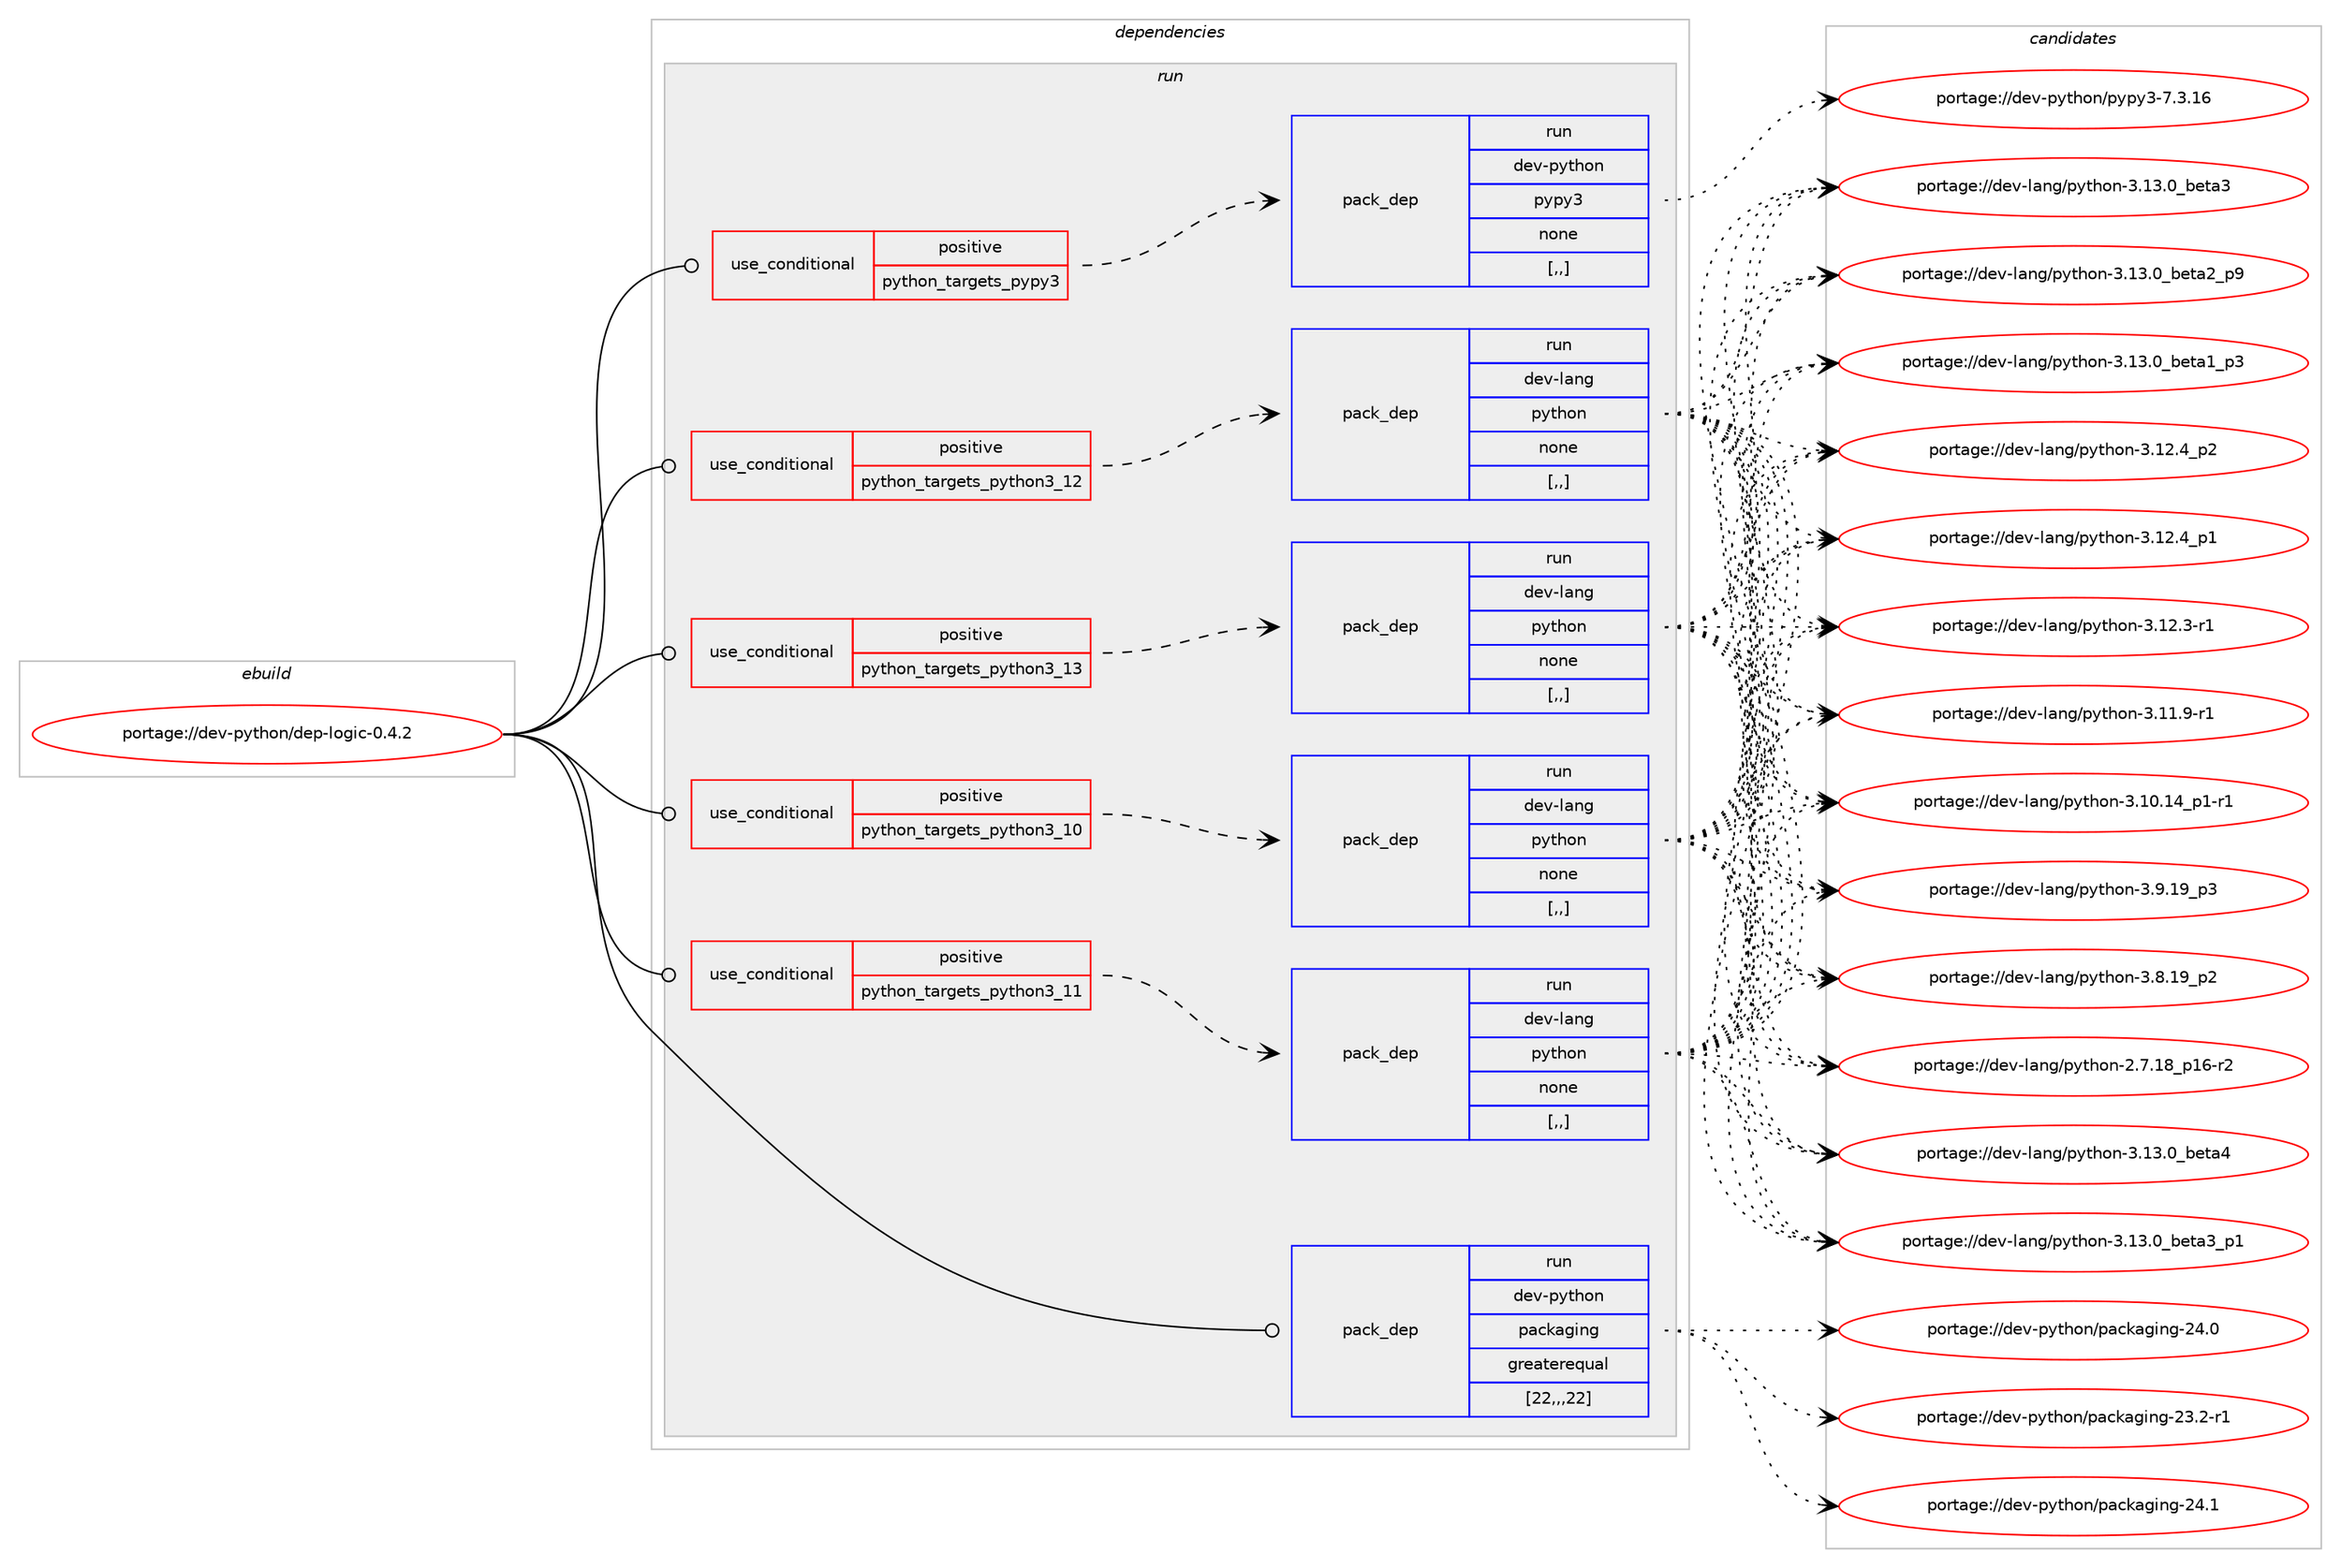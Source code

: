 digraph prolog {

# *************
# Graph options
# *************

newrank=true;
concentrate=true;
compound=true;
graph [rankdir=LR,fontname=Helvetica,fontsize=10,ranksep=1.5];#, ranksep=2.5, nodesep=0.2];
edge  [arrowhead=vee];
node  [fontname=Helvetica,fontsize=10];

# **********
# The ebuild
# **********

subgraph cluster_leftcol {
color=gray;
label=<<i>ebuild</i>>;
id [label="portage://dev-python/dep-logic-0.4.2", color=red, width=4, href="../dev-python/dep-logic-0.4.2.svg"];
}

# ****************
# The dependencies
# ****************

subgraph cluster_midcol {
color=gray;
label=<<i>dependencies</i>>;
subgraph cluster_compile {
fillcolor="#eeeeee";
style=filled;
label=<<i>compile</i>>;
}
subgraph cluster_compileandrun {
fillcolor="#eeeeee";
style=filled;
label=<<i>compile and run</i>>;
}
subgraph cluster_run {
fillcolor="#eeeeee";
style=filled;
label=<<i>run</i>>;
subgraph cond32330 {
dependency145357 [label=<<TABLE BORDER="0" CELLBORDER="1" CELLSPACING="0" CELLPADDING="4"><TR><TD ROWSPAN="3" CELLPADDING="10">use_conditional</TD></TR><TR><TD>positive</TD></TR><TR><TD>python_targets_pypy3</TD></TR></TABLE>>, shape=none, color=red];
subgraph pack111779 {
dependency145358 [label=<<TABLE BORDER="0" CELLBORDER="1" CELLSPACING="0" CELLPADDING="4" WIDTH="220"><TR><TD ROWSPAN="6" CELLPADDING="30">pack_dep</TD></TR><TR><TD WIDTH="110">run</TD></TR><TR><TD>dev-python</TD></TR><TR><TD>pypy3</TD></TR><TR><TD>none</TD></TR><TR><TD>[,,]</TD></TR></TABLE>>, shape=none, color=blue];
}
dependency145357:e -> dependency145358:w [weight=20,style="dashed",arrowhead="vee"];
}
id:e -> dependency145357:w [weight=20,style="solid",arrowhead="odot"];
subgraph cond32331 {
dependency145359 [label=<<TABLE BORDER="0" CELLBORDER="1" CELLSPACING="0" CELLPADDING="4"><TR><TD ROWSPAN="3" CELLPADDING="10">use_conditional</TD></TR><TR><TD>positive</TD></TR><TR><TD>python_targets_python3_10</TD></TR></TABLE>>, shape=none, color=red];
subgraph pack111780 {
dependency145360 [label=<<TABLE BORDER="0" CELLBORDER="1" CELLSPACING="0" CELLPADDING="4" WIDTH="220"><TR><TD ROWSPAN="6" CELLPADDING="30">pack_dep</TD></TR><TR><TD WIDTH="110">run</TD></TR><TR><TD>dev-lang</TD></TR><TR><TD>python</TD></TR><TR><TD>none</TD></TR><TR><TD>[,,]</TD></TR></TABLE>>, shape=none, color=blue];
}
dependency145359:e -> dependency145360:w [weight=20,style="dashed",arrowhead="vee"];
}
id:e -> dependency145359:w [weight=20,style="solid",arrowhead="odot"];
subgraph cond32332 {
dependency145361 [label=<<TABLE BORDER="0" CELLBORDER="1" CELLSPACING="0" CELLPADDING="4"><TR><TD ROWSPAN="3" CELLPADDING="10">use_conditional</TD></TR><TR><TD>positive</TD></TR><TR><TD>python_targets_python3_11</TD></TR></TABLE>>, shape=none, color=red];
subgraph pack111781 {
dependency145362 [label=<<TABLE BORDER="0" CELLBORDER="1" CELLSPACING="0" CELLPADDING="4" WIDTH="220"><TR><TD ROWSPAN="6" CELLPADDING="30">pack_dep</TD></TR><TR><TD WIDTH="110">run</TD></TR><TR><TD>dev-lang</TD></TR><TR><TD>python</TD></TR><TR><TD>none</TD></TR><TR><TD>[,,]</TD></TR></TABLE>>, shape=none, color=blue];
}
dependency145361:e -> dependency145362:w [weight=20,style="dashed",arrowhead="vee"];
}
id:e -> dependency145361:w [weight=20,style="solid",arrowhead="odot"];
subgraph cond32333 {
dependency145363 [label=<<TABLE BORDER="0" CELLBORDER="1" CELLSPACING="0" CELLPADDING="4"><TR><TD ROWSPAN="3" CELLPADDING="10">use_conditional</TD></TR><TR><TD>positive</TD></TR><TR><TD>python_targets_python3_12</TD></TR></TABLE>>, shape=none, color=red];
subgraph pack111782 {
dependency145364 [label=<<TABLE BORDER="0" CELLBORDER="1" CELLSPACING="0" CELLPADDING="4" WIDTH="220"><TR><TD ROWSPAN="6" CELLPADDING="30">pack_dep</TD></TR><TR><TD WIDTH="110">run</TD></TR><TR><TD>dev-lang</TD></TR><TR><TD>python</TD></TR><TR><TD>none</TD></TR><TR><TD>[,,]</TD></TR></TABLE>>, shape=none, color=blue];
}
dependency145363:e -> dependency145364:w [weight=20,style="dashed",arrowhead="vee"];
}
id:e -> dependency145363:w [weight=20,style="solid",arrowhead="odot"];
subgraph cond32334 {
dependency145365 [label=<<TABLE BORDER="0" CELLBORDER="1" CELLSPACING="0" CELLPADDING="4"><TR><TD ROWSPAN="3" CELLPADDING="10">use_conditional</TD></TR><TR><TD>positive</TD></TR><TR><TD>python_targets_python3_13</TD></TR></TABLE>>, shape=none, color=red];
subgraph pack111783 {
dependency145366 [label=<<TABLE BORDER="0" CELLBORDER="1" CELLSPACING="0" CELLPADDING="4" WIDTH="220"><TR><TD ROWSPAN="6" CELLPADDING="30">pack_dep</TD></TR><TR><TD WIDTH="110">run</TD></TR><TR><TD>dev-lang</TD></TR><TR><TD>python</TD></TR><TR><TD>none</TD></TR><TR><TD>[,,]</TD></TR></TABLE>>, shape=none, color=blue];
}
dependency145365:e -> dependency145366:w [weight=20,style="dashed",arrowhead="vee"];
}
id:e -> dependency145365:w [weight=20,style="solid",arrowhead="odot"];
subgraph pack111784 {
dependency145367 [label=<<TABLE BORDER="0" CELLBORDER="1" CELLSPACING="0" CELLPADDING="4" WIDTH="220"><TR><TD ROWSPAN="6" CELLPADDING="30">pack_dep</TD></TR><TR><TD WIDTH="110">run</TD></TR><TR><TD>dev-python</TD></TR><TR><TD>packaging</TD></TR><TR><TD>greaterequal</TD></TR><TR><TD>[22,,,22]</TD></TR></TABLE>>, shape=none, color=blue];
}
id:e -> dependency145367:w [weight=20,style="solid",arrowhead="odot"];
}
}

# **************
# The candidates
# **************

subgraph cluster_choices {
rank=same;
color=gray;
label=<<i>candidates</i>>;

subgraph choice111779 {
color=black;
nodesep=1;
choice10010111845112121116104111110471121211121215145554651464954 [label="portage://dev-python/pypy3-7.3.16", color=red, width=4,href="../dev-python/pypy3-7.3.16.svg"];
dependency145358:e -> choice10010111845112121116104111110471121211121215145554651464954:w [style=dotted,weight="100"];
}
subgraph choice111780 {
color=black;
nodesep=1;
choice1001011184510897110103471121211161041111104551464951464895981011169752 [label="portage://dev-lang/python-3.13.0_beta4", color=red, width=4,href="../dev-lang/python-3.13.0_beta4.svg"];
choice10010111845108971101034711212111610411111045514649514648959810111697519511249 [label="portage://dev-lang/python-3.13.0_beta3_p1", color=red, width=4,href="../dev-lang/python-3.13.0_beta3_p1.svg"];
choice1001011184510897110103471121211161041111104551464951464895981011169751 [label="portage://dev-lang/python-3.13.0_beta3", color=red, width=4,href="../dev-lang/python-3.13.0_beta3.svg"];
choice10010111845108971101034711212111610411111045514649514648959810111697509511257 [label="portage://dev-lang/python-3.13.0_beta2_p9", color=red, width=4,href="../dev-lang/python-3.13.0_beta2_p9.svg"];
choice10010111845108971101034711212111610411111045514649514648959810111697499511251 [label="portage://dev-lang/python-3.13.0_beta1_p3", color=red, width=4,href="../dev-lang/python-3.13.0_beta1_p3.svg"];
choice100101118451089711010347112121116104111110455146495046529511250 [label="portage://dev-lang/python-3.12.4_p2", color=red, width=4,href="../dev-lang/python-3.12.4_p2.svg"];
choice100101118451089711010347112121116104111110455146495046529511249 [label="portage://dev-lang/python-3.12.4_p1", color=red, width=4,href="../dev-lang/python-3.12.4_p1.svg"];
choice100101118451089711010347112121116104111110455146495046514511449 [label="portage://dev-lang/python-3.12.3-r1", color=red, width=4,href="../dev-lang/python-3.12.3-r1.svg"];
choice100101118451089711010347112121116104111110455146494946574511449 [label="portage://dev-lang/python-3.11.9-r1", color=red, width=4,href="../dev-lang/python-3.11.9-r1.svg"];
choice100101118451089711010347112121116104111110455146494846495295112494511449 [label="portage://dev-lang/python-3.10.14_p1-r1", color=red, width=4,href="../dev-lang/python-3.10.14_p1-r1.svg"];
choice100101118451089711010347112121116104111110455146574649579511251 [label="portage://dev-lang/python-3.9.19_p3", color=red, width=4,href="../dev-lang/python-3.9.19_p3.svg"];
choice100101118451089711010347112121116104111110455146564649579511250 [label="portage://dev-lang/python-3.8.19_p2", color=red, width=4,href="../dev-lang/python-3.8.19_p2.svg"];
choice100101118451089711010347112121116104111110455046554649569511249544511450 [label="portage://dev-lang/python-2.7.18_p16-r2", color=red, width=4,href="../dev-lang/python-2.7.18_p16-r2.svg"];
dependency145360:e -> choice1001011184510897110103471121211161041111104551464951464895981011169752:w [style=dotted,weight="100"];
dependency145360:e -> choice10010111845108971101034711212111610411111045514649514648959810111697519511249:w [style=dotted,weight="100"];
dependency145360:e -> choice1001011184510897110103471121211161041111104551464951464895981011169751:w [style=dotted,weight="100"];
dependency145360:e -> choice10010111845108971101034711212111610411111045514649514648959810111697509511257:w [style=dotted,weight="100"];
dependency145360:e -> choice10010111845108971101034711212111610411111045514649514648959810111697499511251:w [style=dotted,weight="100"];
dependency145360:e -> choice100101118451089711010347112121116104111110455146495046529511250:w [style=dotted,weight="100"];
dependency145360:e -> choice100101118451089711010347112121116104111110455146495046529511249:w [style=dotted,weight="100"];
dependency145360:e -> choice100101118451089711010347112121116104111110455146495046514511449:w [style=dotted,weight="100"];
dependency145360:e -> choice100101118451089711010347112121116104111110455146494946574511449:w [style=dotted,weight="100"];
dependency145360:e -> choice100101118451089711010347112121116104111110455146494846495295112494511449:w [style=dotted,weight="100"];
dependency145360:e -> choice100101118451089711010347112121116104111110455146574649579511251:w [style=dotted,weight="100"];
dependency145360:e -> choice100101118451089711010347112121116104111110455146564649579511250:w [style=dotted,weight="100"];
dependency145360:e -> choice100101118451089711010347112121116104111110455046554649569511249544511450:w [style=dotted,weight="100"];
}
subgraph choice111781 {
color=black;
nodesep=1;
choice1001011184510897110103471121211161041111104551464951464895981011169752 [label="portage://dev-lang/python-3.13.0_beta4", color=red, width=4,href="../dev-lang/python-3.13.0_beta4.svg"];
choice10010111845108971101034711212111610411111045514649514648959810111697519511249 [label="portage://dev-lang/python-3.13.0_beta3_p1", color=red, width=4,href="../dev-lang/python-3.13.0_beta3_p1.svg"];
choice1001011184510897110103471121211161041111104551464951464895981011169751 [label="portage://dev-lang/python-3.13.0_beta3", color=red, width=4,href="../dev-lang/python-3.13.0_beta3.svg"];
choice10010111845108971101034711212111610411111045514649514648959810111697509511257 [label="portage://dev-lang/python-3.13.0_beta2_p9", color=red, width=4,href="../dev-lang/python-3.13.0_beta2_p9.svg"];
choice10010111845108971101034711212111610411111045514649514648959810111697499511251 [label="portage://dev-lang/python-3.13.0_beta1_p3", color=red, width=4,href="../dev-lang/python-3.13.0_beta1_p3.svg"];
choice100101118451089711010347112121116104111110455146495046529511250 [label="portage://dev-lang/python-3.12.4_p2", color=red, width=4,href="../dev-lang/python-3.12.4_p2.svg"];
choice100101118451089711010347112121116104111110455146495046529511249 [label="portage://dev-lang/python-3.12.4_p1", color=red, width=4,href="../dev-lang/python-3.12.4_p1.svg"];
choice100101118451089711010347112121116104111110455146495046514511449 [label="portage://dev-lang/python-3.12.3-r1", color=red, width=4,href="../dev-lang/python-3.12.3-r1.svg"];
choice100101118451089711010347112121116104111110455146494946574511449 [label="portage://dev-lang/python-3.11.9-r1", color=red, width=4,href="../dev-lang/python-3.11.9-r1.svg"];
choice100101118451089711010347112121116104111110455146494846495295112494511449 [label="portage://dev-lang/python-3.10.14_p1-r1", color=red, width=4,href="../dev-lang/python-3.10.14_p1-r1.svg"];
choice100101118451089711010347112121116104111110455146574649579511251 [label="portage://dev-lang/python-3.9.19_p3", color=red, width=4,href="../dev-lang/python-3.9.19_p3.svg"];
choice100101118451089711010347112121116104111110455146564649579511250 [label="portage://dev-lang/python-3.8.19_p2", color=red, width=4,href="../dev-lang/python-3.8.19_p2.svg"];
choice100101118451089711010347112121116104111110455046554649569511249544511450 [label="portage://dev-lang/python-2.7.18_p16-r2", color=red, width=4,href="../dev-lang/python-2.7.18_p16-r2.svg"];
dependency145362:e -> choice1001011184510897110103471121211161041111104551464951464895981011169752:w [style=dotted,weight="100"];
dependency145362:e -> choice10010111845108971101034711212111610411111045514649514648959810111697519511249:w [style=dotted,weight="100"];
dependency145362:e -> choice1001011184510897110103471121211161041111104551464951464895981011169751:w [style=dotted,weight="100"];
dependency145362:e -> choice10010111845108971101034711212111610411111045514649514648959810111697509511257:w [style=dotted,weight="100"];
dependency145362:e -> choice10010111845108971101034711212111610411111045514649514648959810111697499511251:w [style=dotted,weight="100"];
dependency145362:e -> choice100101118451089711010347112121116104111110455146495046529511250:w [style=dotted,weight="100"];
dependency145362:e -> choice100101118451089711010347112121116104111110455146495046529511249:w [style=dotted,weight="100"];
dependency145362:e -> choice100101118451089711010347112121116104111110455146495046514511449:w [style=dotted,weight="100"];
dependency145362:e -> choice100101118451089711010347112121116104111110455146494946574511449:w [style=dotted,weight="100"];
dependency145362:e -> choice100101118451089711010347112121116104111110455146494846495295112494511449:w [style=dotted,weight="100"];
dependency145362:e -> choice100101118451089711010347112121116104111110455146574649579511251:w [style=dotted,weight="100"];
dependency145362:e -> choice100101118451089711010347112121116104111110455146564649579511250:w [style=dotted,weight="100"];
dependency145362:e -> choice100101118451089711010347112121116104111110455046554649569511249544511450:w [style=dotted,weight="100"];
}
subgraph choice111782 {
color=black;
nodesep=1;
choice1001011184510897110103471121211161041111104551464951464895981011169752 [label="portage://dev-lang/python-3.13.0_beta4", color=red, width=4,href="../dev-lang/python-3.13.0_beta4.svg"];
choice10010111845108971101034711212111610411111045514649514648959810111697519511249 [label="portage://dev-lang/python-3.13.0_beta3_p1", color=red, width=4,href="../dev-lang/python-3.13.0_beta3_p1.svg"];
choice1001011184510897110103471121211161041111104551464951464895981011169751 [label="portage://dev-lang/python-3.13.0_beta3", color=red, width=4,href="../dev-lang/python-3.13.0_beta3.svg"];
choice10010111845108971101034711212111610411111045514649514648959810111697509511257 [label="portage://dev-lang/python-3.13.0_beta2_p9", color=red, width=4,href="../dev-lang/python-3.13.0_beta2_p9.svg"];
choice10010111845108971101034711212111610411111045514649514648959810111697499511251 [label="portage://dev-lang/python-3.13.0_beta1_p3", color=red, width=4,href="../dev-lang/python-3.13.0_beta1_p3.svg"];
choice100101118451089711010347112121116104111110455146495046529511250 [label="portage://dev-lang/python-3.12.4_p2", color=red, width=4,href="../dev-lang/python-3.12.4_p2.svg"];
choice100101118451089711010347112121116104111110455146495046529511249 [label="portage://dev-lang/python-3.12.4_p1", color=red, width=4,href="../dev-lang/python-3.12.4_p1.svg"];
choice100101118451089711010347112121116104111110455146495046514511449 [label="portage://dev-lang/python-3.12.3-r1", color=red, width=4,href="../dev-lang/python-3.12.3-r1.svg"];
choice100101118451089711010347112121116104111110455146494946574511449 [label="portage://dev-lang/python-3.11.9-r1", color=red, width=4,href="../dev-lang/python-3.11.9-r1.svg"];
choice100101118451089711010347112121116104111110455146494846495295112494511449 [label="portage://dev-lang/python-3.10.14_p1-r1", color=red, width=4,href="../dev-lang/python-3.10.14_p1-r1.svg"];
choice100101118451089711010347112121116104111110455146574649579511251 [label="portage://dev-lang/python-3.9.19_p3", color=red, width=4,href="../dev-lang/python-3.9.19_p3.svg"];
choice100101118451089711010347112121116104111110455146564649579511250 [label="portage://dev-lang/python-3.8.19_p2", color=red, width=4,href="../dev-lang/python-3.8.19_p2.svg"];
choice100101118451089711010347112121116104111110455046554649569511249544511450 [label="portage://dev-lang/python-2.7.18_p16-r2", color=red, width=4,href="../dev-lang/python-2.7.18_p16-r2.svg"];
dependency145364:e -> choice1001011184510897110103471121211161041111104551464951464895981011169752:w [style=dotted,weight="100"];
dependency145364:e -> choice10010111845108971101034711212111610411111045514649514648959810111697519511249:w [style=dotted,weight="100"];
dependency145364:e -> choice1001011184510897110103471121211161041111104551464951464895981011169751:w [style=dotted,weight="100"];
dependency145364:e -> choice10010111845108971101034711212111610411111045514649514648959810111697509511257:w [style=dotted,weight="100"];
dependency145364:e -> choice10010111845108971101034711212111610411111045514649514648959810111697499511251:w [style=dotted,weight="100"];
dependency145364:e -> choice100101118451089711010347112121116104111110455146495046529511250:w [style=dotted,weight="100"];
dependency145364:e -> choice100101118451089711010347112121116104111110455146495046529511249:w [style=dotted,weight="100"];
dependency145364:e -> choice100101118451089711010347112121116104111110455146495046514511449:w [style=dotted,weight="100"];
dependency145364:e -> choice100101118451089711010347112121116104111110455146494946574511449:w [style=dotted,weight="100"];
dependency145364:e -> choice100101118451089711010347112121116104111110455146494846495295112494511449:w [style=dotted,weight="100"];
dependency145364:e -> choice100101118451089711010347112121116104111110455146574649579511251:w [style=dotted,weight="100"];
dependency145364:e -> choice100101118451089711010347112121116104111110455146564649579511250:w [style=dotted,weight="100"];
dependency145364:e -> choice100101118451089711010347112121116104111110455046554649569511249544511450:w [style=dotted,weight="100"];
}
subgraph choice111783 {
color=black;
nodesep=1;
choice1001011184510897110103471121211161041111104551464951464895981011169752 [label="portage://dev-lang/python-3.13.0_beta4", color=red, width=4,href="../dev-lang/python-3.13.0_beta4.svg"];
choice10010111845108971101034711212111610411111045514649514648959810111697519511249 [label="portage://dev-lang/python-3.13.0_beta3_p1", color=red, width=4,href="../dev-lang/python-3.13.0_beta3_p1.svg"];
choice1001011184510897110103471121211161041111104551464951464895981011169751 [label="portage://dev-lang/python-3.13.0_beta3", color=red, width=4,href="../dev-lang/python-3.13.0_beta3.svg"];
choice10010111845108971101034711212111610411111045514649514648959810111697509511257 [label="portage://dev-lang/python-3.13.0_beta2_p9", color=red, width=4,href="../dev-lang/python-3.13.0_beta2_p9.svg"];
choice10010111845108971101034711212111610411111045514649514648959810111697499511251 [label="portage://dev-lang/python-3.13.0_beta1_p3", color=red, width=4,href="../dev-lang/python-3.13.0_beta1_p3.svg"];
choice100101118451089711010347112121116104111110455146495046529511250 [label="portage://dev-lang/python-3.12.4_p2", color=red, width=4,href="../dev-lang/python-3.12.4_p2.svg"];
choice100101118451089711010347112121116104111110455146495046529511249 [label="portage://dev-lang/python-3.12.4_p1", color=red, width=4,href="../dev-lang/python-3.12.4_p1.svg"];
choice100101118451089711010347112121116104111110455146495046514511449 [label="portage://dev-lang/python-3.12.3-r1", color=red, width=4,href="../dev-lang/python-3.12.3-r1.svg"];
choice100101118451089711010347112121116104111110455146494946574511449 [label="portage://dev-lang/python-3.11.9-r1", color=red, width=4,href="../dev-lang/python-3.11.9-r1.svg"];
choice100101118451089711010347112121116104111110455146494846495295112494511449 [label="portage://dev-lang/python-3.10.14_p1-r1", color=red, width=4,href="../dev-lang/python-3.10.14_p1-r1.svg"];
choice100101118451089711010347112121116104111110455146574649579511251 [label="portage://dev-lang/python-3.9.19_p3", color=red, width=4,href="../dev-lang/python-3.9.19_p3.svg"];
choice100101118451089711010347112121116104111110455146564649579511250 [label="portage://dev-lang/python-3.8.19_p2", color=red, width=4,href="../dev-lang/python-3.8.19_p2.svg"];
choice100101118451089711010347112121116104111110455046554649569511249544511450 [label="portage://dev-lang/python-2.7.18_p16-r2", color=red, width=4,href="../dev-lang/python-2.7.18_p16-r2.svg"];
dependency145366:e -> choice1001011184510897110103471121211161041111104551464951464895981011169752:w [style=dotted,weight="100"];
dependency145366:e -> choice10010111845108971101034711212111610411111045514649514648959810111697519511249:w [style=dotted,weight="100"];
dependency145366:e -> choice1001011184510897110103471121211161041111104551464951464895981011169751:w [style=dotted,weight="100"];
dependency145366:e -> choice10010111845108971101034711212111610411111045514649514648959810111697509511257:w [style=dotted,weight="100"];
dependency145366:e -> choice10010111845108971101034711212111610411111045514649514648959810111697499511251:w [style=dotted,weight="100"];
dependency145366:e -> choice100101118451089711010347112121116104111110455146495046529511250:w [style=dotted,weight="100"];
dependency145366:e -> choice100101118451089711010347112121116104111110455146495046529511249:w [style=dotted,weight="100"];
dependency145366:e -> choice100101118451089711010347112121116104111110455146495046514511449:w [style=dotted,weight="100"];
dependency145366:e -> choice100101118451089711010347112121116104111110455146494946574511449:w [style=dotted,weight="100"];
dependency145366:e -> choice100101118451089711010347112121116104111110455146494846495295112494511449:w [style=dotted,weight="100"];
dependency145366:e -> choice100101118451089711010347112121116104111110455146574649579511251:w [style=dotted,weight="100"];
dependency145366:e -> choice100101118451089711010347112121116104111110455146564649579511250:w [style=dotted,weight="100"];
dependency145366:e -> choice100101118451089711010347112121116104111110455046554649569511249544511450:w [style=dotted,weight="100"];
}
subgraph choice111784 {
color=black;
nodesep=1;
choice10010111845112121116104111110471129799107971031051101034550524649 [label="portage://dev-python/packaging-24.1", color=red, width=4,href="../dev-python/packaging-24.1.svg"];
choice10010111845112121116104111110471129799107971031051101034550524648 [label="portage://dev-python/packaging-24.0", color=red, width=4,href="../dev-python/packaging-24.0.svg"];
choice100101118451121211161041111104711297991079710310511010345505146504511449 [label="portage://dev-python/packaging-23.2-r1", color=red, width=4,href="../dev-python/packaging-23.2-r1.svg"];
dependency145367:e -> choice10010111845112121116104111110471129799107971031051101034550524649:w [style=dotted,weight="100"];
dependency145367:e -> choice10010111845112121116104111110471129799107971031051101034550524648:w [style=dotted,weight="100"];
dependency145367:e -> choice100101118451121211161041111104711297991079710310511010345505146504511449:w [style=dotted,weight="100"];
}
}

}
